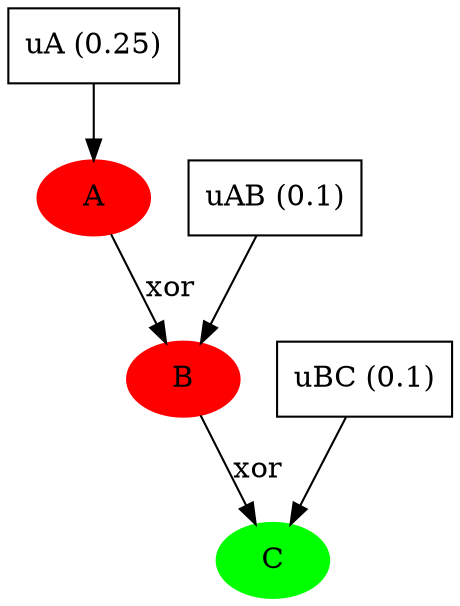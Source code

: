 digraph G {
  uA [shape=box,label="uA (0.25)"];
  uAB [shape=box,label="uAB (0.1)"];
  uBC [shape=box,label="uBC (0.1)"];
  uA -> A;
  A [style=filled,color=red];
  uAB -> B;
  B [style=filled,color=red];
  uBC -> C;
  C [style=filled,color=green];
  A->B [label="xor"];
  B->C [label="xor"];
}
